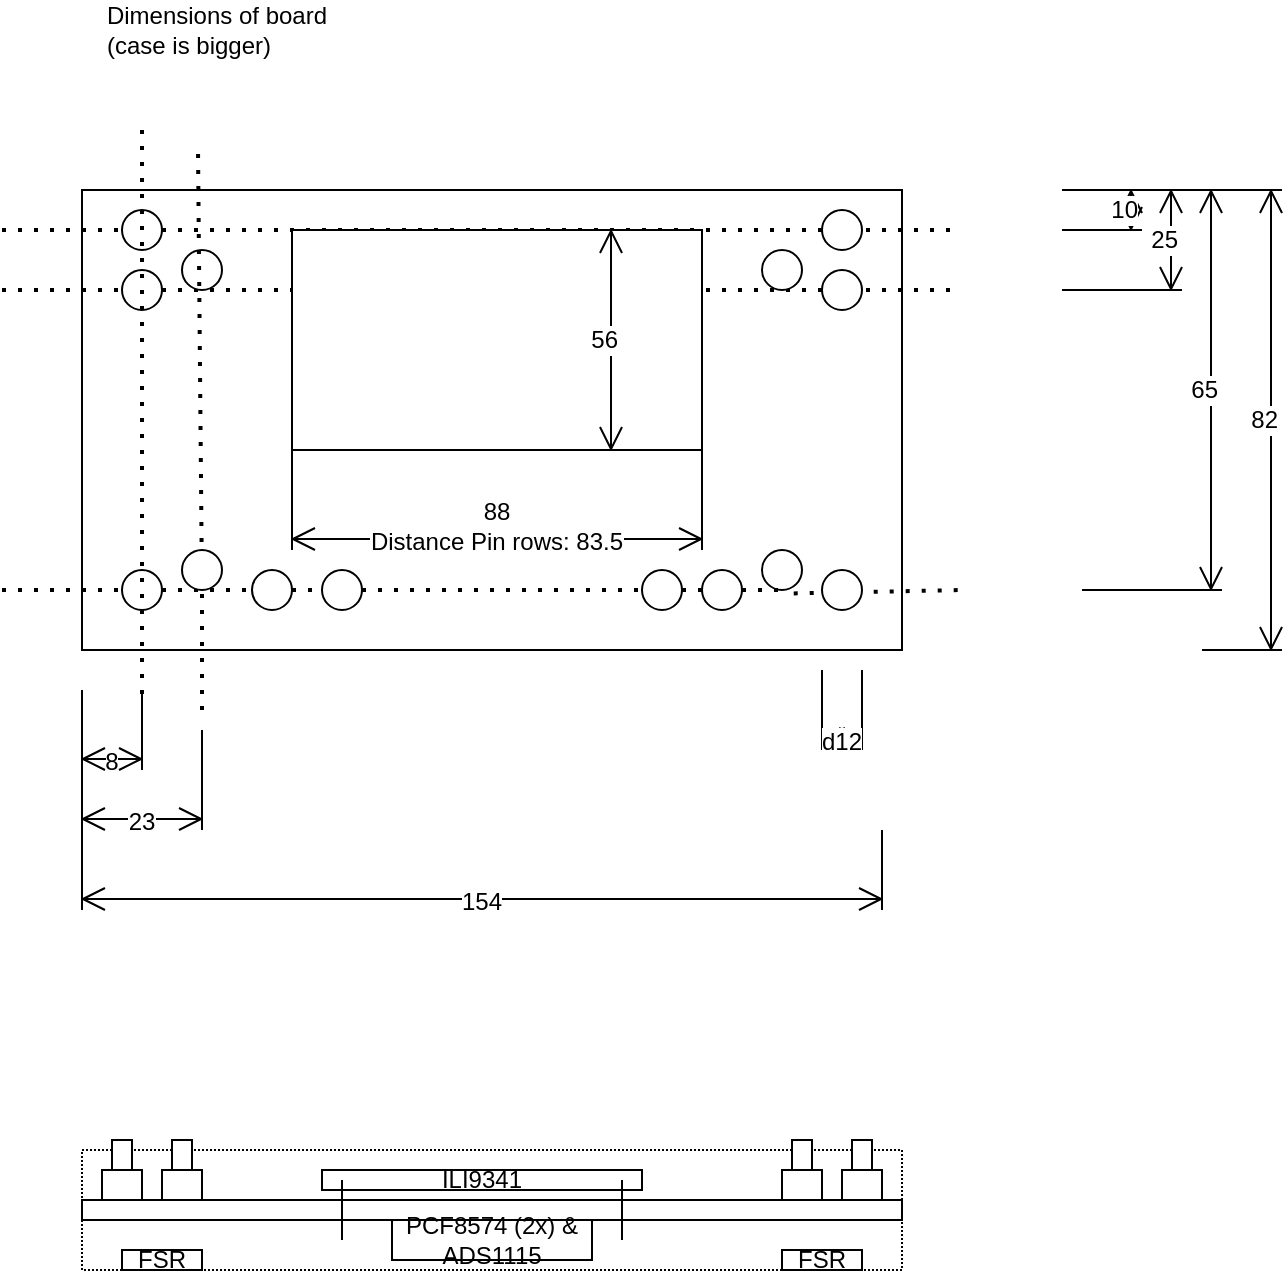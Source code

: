 <mxfile version="14.5.1" type="device"><diagram id="6cher4g6kfnN8Le4Nnab" name="Page-1"><mxGraphModel dx="1332" dy="690" grid="1" gridSize="10" guides="1" tooltips="1" connect="1" arrows="1" fold="1" page="1" pageScale="1" pageWidth="850" pageHeight="1100" math="0" shadow="0"><root><mxCell id="0"/><mxCell id="1" parent="0"/><mxCell id="tQdaQMt0wdEOCWi8yeB5-2" value="" style="rounded=0;whiteSpace=wrap;html=1;" vertex="1" parent="1"><mxGeometry x="200" y="280" width="410" height="230" as="geometry"/></mxCell><mxCell id="tQdaQMt0wdEOCWi8yeB5-3" value="154" style="shape=dimension;whiteSpace=wrap;html=1;align=center;points=[];verticalAlign=bottom;spacingBottom=-5;labelBackgroundColor=#ffffff" vertex="1" parent="1"><mxGeometry x="200" y="600" width="400" height="40" as="geometry"/></mxCell><mxCell id="tQdaQMt0wdEOCWi8yeB5-5" value="82" style="shape=dimension;direction=north;whiteSpace=wrap;html=1;align=right;points=[];verticalAlign=middle;labelBackgroundColor=#ffffff" vertex="1" parent="1"><mxGeometry x="760" y="280" width="40" height="230" as="geometry"/></mxCell><mxCell id="tQdaQMt0wdEOCWi8yeB5-6" value="" style="endArrow=none;dashed=1;html=1;dashPattern=1 3;strokeWidth=2;" edge="1" parent="1" source="tQdaQMt0wdEOCWi8yeB5-12"><mxGeometry width="50" height="50" relative="1" as="geometry"><mxPoint x="160" y="300" as="sourcePoint"/><mxPoint x="640" y="300" as="targetPoint"/></mxGeometry></mxCell><mxCell id="tQdaQMt0wdEOCWi8yeB5-7" value="" style="endArrow=none;dashed=1;html=1;dashPattern=1 3;strokeWidth=2;" edge="1" parent="1" source="tQdaQMt0wdEOCWi8yeB5-14"><mxGeometry width="50" height="50" relative="1" as="geometry"><mxPoint x="160" y="330" as="sourcePoint"/><mxPoint x="640" y="330" as="targetPoint"/></mxGeometry></mxCell><mxCell id="tQdaQMt0wdEOCWi8yeB5-8" value="" style="endArrow=none;dashed=1;html=1;dashPattern=1 3;strokeWidth=2;exitX=0.793;exitY=1.086;exitDx=0;exitDy=0;exitPerimeter=0;" edge="1" parent="1" source="tQdaQMt0wdEOCWi8yeB5-45"><mxGeometry width="50" height="50" relative="1" as="geometry"><mxPoint x="160" y="480" as="sourcePoint"/><mxPoint x="640" y="480" as="targetPoint"/></mxGeometry></mxCell><mxCell id="tQdaQMt0wdEOCWi8yeB5-9" value="25" style="shape=dimension;direction=north;whiteSpace=wrap;html=1;align=right;points=[];verticalAlign=middle;labelBackgroundColor=#ffffff" vertex="1" parent="1"><mxGeometry x="690" y="280" width="60" height="50" as="geometry"/></mxCell><mxCell id="tQdaQMt0wdEOCWi8yeB5-10" value="10" style="shape=dimension;direction=north;whiteSpace=wrap;html=1;align=right;points=[];verticalAlign=middle;labelBackgroundColor=#ffffff" vertex="1" parent="1"><mxGeometry x="690" y="280" width="40" height="20" as="geometry"/></mxCell><mxCell id="tQdaQMt0wdEOCWi8yeB5-11" value="65" style="shape=dimension;direction=north;whiteSpace=wrap;html=1;align=right;points=[];verticalAlign=middle;labelBackgroundColor=#ffffff" vertex="1" parent="1"><mxGeometry x="700" y="280" width="70" height="200" as="geometry"/></mxCell><mxCell id="tQdaQMt0wdEOCWi8yeB5-12" value="" style="ellipse;whiteSpace=wrap;html=1;aspect=fixed;" vertex="1" parent="1"><mxGeometry x="220" y="290" width="20" height="20" as="geometry"/></mxCell><mxCell id="tQdaQMt0wdEOCWi8yeB5-13" value="" style="endArrow=none;dashed=1;html=1;dashPattern=1 3;strokeWidth=2;" edge="1" parent="1" target="tQdaQMt0wdEOCWi8yeB5-12"><mxGeometry width="50" height="50" relative="1" as="geometry"><mxPoint x="160" y="300" as="sourcePoint"/><mxPoint x="640" y="300" as="targetPoint"/></mxGeometry></mxCell><mxCell id="tQdaQMt0wdEOCWi8yeB5-14" value="" style="ellipse;whiteSpace=wrap;html=1;aspect=fixed;" vertex="1" parent="1"><mxGeometry x="220" y="320" width="20" height="20" as="geometry"/></mxCell><mxCell id="tQdaQMt0wdEOCWi8yeB5-15" value="" style="endArrow=none;dashed=1;html=1;dashPattern=1 3;strokeWidth=2;" edge="1" parent="1" target="tQdaQMt0wdEOCWi8yeB5-14"><mxGeometry width="50" height="50" relative="1" as="geometry"><mxPoint x="160" y="330" as="sourcePoint"/><mxPoint x="640" y="330" as="targetPoint"/></mxGeometry></mxCell><mxCell id="tQdaQMt0wdEOCWi8yeB5-16" value="" style="ellipse;whiteSpace=wrap;html=1;aspect=fixed;" vertex="1" parent="1"><mxGeometry x="250" y="310" width="20" height="20" as="geometry"/></mxCell><mxCell id="tQdaQMt0wdEOCWi8yeB5-17" value="" style="ellipse;whiteSpace=wrap;html=1;aspect=fixed;" vertex="1" parent="1"><mxGeometry x="220" y="470" width="20" height="20" as="geometry"/></mxCell><mxCell id="tQdaQMt0wdEOCWi8yeB5-18" value="" style="endArrow=none;dashed=1;html=1;dashPattern=1 3;strokeWidth=2;" edge="1" parent="1" target="tQdaQMt0wdEOCWi8yeB5-17"><mxGeometry width="50" height="50" relative="1" as="geometry"><mxPoint x="160" y="480" as="sourcePoint"/><mxPoint x="640" y="480" as="targetPoint"/></mxGeometry></mxCell><mxCell id="tQdaQMt0wdEOCWi8yeB5-23" value="" style="group" vertex="1" connectable="0" parent="1"><mxGeometry x="570" y="290" width="55" height="200" as="geometry"/></mxCell><mxCell id="tQdaQMt0wdEOCWi8yeB5-19" value="" style="ellipse;whiteSpace=wrap;html=1;aspect=fixed;" vertex="1" parent="tQdaQMt0wdEOCWi8yeB5-23"><mxGeometry width="20" height="20" as="geometry"/></mxCell><mxCell id="tQdaQMt0wdEOCWi8yeB5-20" value="" style="ellipse;whiteSpace=wrap;html=1;aspect=fixed;" vertex="1" parent="tQdaQMt0wdEOCWi8yeB5-23"><mxGeometry y="30" width="20" height="20" as="geometry"/></mxCell><mxCell id="tQdaQMt0wdEOCWi8yeB5-22" value="" style="ellipse;whiteSpace=wrap;html=1;aspect=fixed;" vertex="1" parent="tQdaQMt0wdEOCWi8yeB5-23"><mxGeometry y="180" width="20" height="20" as="geometry"/></mxCell><mxCell id="tQdaQMt0wdEOCWi8yeB5-21" value="" style="ellipse;whiteSpace=wrap;html=1;aspect=fixed;" vertex="1" parent="1"><mxGeometry x="540" y="310" width="20" height="20" as="geometry"/></mxCell><mxCell id="tQdaQMt0wdEOCWi8yeB5-24" value="8" style="shape=dimension;whiteSpace=wrap;html=1;align=center;points=[];verticalAlign=bottom;spacingBottom=-5;labelBackgroundColor=#ffffff" vertex="1" parent="1"><mxGeometry x="200" y="530" width="30" height="40" as="geometry"/></mxCell><mxCell id="tQdaQMt0wdEOCWi8yeB5-25" value="88&lt;br&gt;Distance Pin rows: 83.5" style="shape=dimension;whiteSpace=wrap;html=1;align=center;points=[];verticalAlign=bottom;spacingBottom=-5;labelBackgroundColor=#ffffff" vertex="1" parent="1"><mxGeometry x="305" y="410" width="205" height="50" as="geometry"/></mxCell><mxCell id="tQdaQMt0wdEOCWi8yeB5-26" value="" style="endArrow=none;dashed=1;html=1;dashPattern=1 3;strokeWidth=2;" edge="1" parent="1"><mxGeometry width="50" height="50" relative="1" as="geometry"><mxPoint x="230" y="532" as="sourcePoint"/><mxPoint x="230" y="250" as="targetPoint"/></mxGeometry></mxCell><mxCell id="tQdaQMt0wdEOCWi8yeB5-27" value="" style="endArrow=none;dashed=1;html=1;dashPattern=1 3;strokeWidth=2;exitX=0.5;exitY=1;exitDx=0;exitDy=0;" edge="1" parent="1" source="tQdaQMt0wdEOCWi8yeB5-40"><mxGeometry width="50" height="50" relative="1" as="geometry"><mxPoint x="260" y="540" as="sourcePoint"/><mxPoint x="257.99" y="258" as="targetPoint"/></mxGeometry></mxCell><mxCell id="tQdaQMt0wdEOCWi8yeB5-28" value="" style="rounded=0;whiteSpace=wrap;html=1;" vertex="1" parent="1"><mxGeometry x="305" y="300" width="205" height="110" as="geometry"/></mxCell><mxCell id="tQdaQMt0wdEOCWi8yeB5-30" value="56" style="shape=dimension;direction=north;whiteSpace=wrap;html=1;align=right;points=[];verticalAlign=middle;labelBackgroundColor=#ffffff" vertex="1" parent="1"><mxGeometry x="410" y="300" width="60" height="110" as="geometry"/></mxCell><mxCell id="tQdaQMt0wdEOCWi8yeB5-31" value="23" style="shape=dimension;whiteSpace=wrap;html=1;align=center;points=[];verticalAlign=bottom;spacingBottom=-5;labelBackgroundColor=#ffffff" vertex="1" parent="1"><mxGeometry x="200" y="550" width="60" height="50" as="geometry"/></mxCell><mxCell id="tQdaQMt0wdEOCWi8yeB5-32" value="d12" style="shape=dimension;whiteSpace=wrap;html=1;align=center;points=[];verticalAlign=bottom;spacingBottom=-5;labelBackgroundColor=#ffffff;rounded=0;" vertex="1" parent="1"><mxGeometry x="570" y="520" width="20" height="40" as="geometry"/></mxCell><mxCell id="tQdaQMt0wdEOCWi8yeB5-33" value="" style="rounded=0;whiteSpace=wrap;html=1;dashed=1;dashPattern=1 1;" vertex="1" parent="1"><mxGeometry x="200" y="760" width="410" height="60" as="geometry"/></mxCell><mxCell id="tQdaQMt0wdEOCWi8yeB5-34" value="Dimensions of board&lt;br&gt;&lt;div style=&quot;text-align: left&quot;&gt;&lt;span&gt;(case is bigger)&lt;/span&gt;&lt;/div&gt;" style="text;html=1;strokeColor=none;fillColor=none;align=center;verticalAlign=middle;whiteSpace=wrap;rounded=0;" vertex="1" parent="1"><mxGeometry x="195" y="190" width="145" height="20" as="geometry"/></mxCell><mxCell id="tQdaQMt0wdEOCWi8yeB5-35" value="" style="rounded=0;whiteSpace=wrap;html=1;" vertex="1" parent="1"><mxGeometry x="200" y="785" width="410" height="10" as="geometry"/></mxCell><mxCell id="tQdaQMt0wdEOCWi8yeB5-37" value="ILI9341" style="rounded=0;whiteSpace=wrap;html=1;" vertex="1" parent="1"><mxGeometry x="320" y="770" width="160" height="10" as="geometry"/></mxCell><mxCell id="tQdaQMt0wdEOCWi8yeB5-38" value="" style="endArrow=none;html=1;" edge="1" parent="1"><mxGeometry width="50" height="50" relative="1" as="geometry"><mxPoint x="330" y="805" as="sourcePoint"/><mxPoint x="330" y="775" as="targetPoint"/></mxGeometry></mxCell><mxCell id="tQdaQMt0wdEOCWi8yeB5-39" value="" style="endArrow=none;html=1;" edge="1" parent="1"><mxGeometry width="50" height="50" relative="1" as="geometry"><mxPoint x="470" y="805" as="sourcePoint"/><mxPoint x="470" y="775" as="targetPoint"/></mxGeometry></mxCell><mxCell id="tQdaQMt0wdEOCWi8yeB5-41" value="" style="ellipse;whiteSpace=wrap;html=1;aspect=fixed;" vertex="1" parent="1"><mxGeometry x="285" y="470" width="20" height="20" as="geometry"/></mxCell><mxCell id="tQdaQMt0wdEOCWi8yeB5-42" value="" style="endArrow=none;dashed=1;html=1;dashPattern=1 3;strokeWidth=2;" edge="1" parent="1" source="tQdaQMt0wdEOCWi8yeB5-17" target="tQdaQMt0wdEOCWi8yeB5-41"><mxGeometry width="50" height="50" relative="1" as="geometry"><mxPoint x="240" y="480" as="sourcePoint"/><mxPoint x="640" y="480" as="targetPoint"/></mxGeometry></mxCell><mxCell id="tQdaQMt0wdEOCWi8yeB5-43" value="" style="ellipse;whiteSpace=wrap;html=1;aspect=fixed;" vertex="1" parent="1"><mxGeometry x="320" y="470" width="20" height="20" as="geometry"/></mxCell><mxCell id="tQdaQMt0wdEOCWi8yeB5-44" value="" style="endArrow=none;dashed=1;html=1;dashPattern=1 3;strokeWidth=2;" edge="1" parent="1" source="tQdaQMt0wdEOCWi8yeB5-41" target="tQdaQMt0wdEOCWi8yeB5-43"><mxGeometry width="50" height="50" relative="1" as="geometry"><mxPoint x="305" y="480" as="sourcePoint"/><mxPoint x="640" y="480" as="targetPoint"/></mxGeometry></mxCell><mxCell id="tQdaQMt0wdEOCWi8yeB5-45" value="" style="ellipse;whiteSpace=wrap;html=1;aspect=fixed;" vertex="1" parent="1"><mxGeometry x="540" y="460" width="20" height="20" as="geometry"/></mxCell><mxCell id="tQdaQMt0wdEOCWi8yeB5-46" value="" style="endArrow=none;dashed=1;html=1;dashPattern=1 3;strokeWidth=2;entryX=0.5;entryY=1;entryDx=0;entryDy=0;" edge="1" parent="1" source="tQdaQMt0wdEOCWi8yeB5-47" target="tQdaQMt0wdEOCWi8yeB5-45"><mxGeometry width="50" height="50" relative="1" as="geometry"><mxPoint x="340" y="480" as="sourcePoint"/><mxPoint x="640" y="480" as="targetPoint"/></mxGeometry></mxCell><mxCell id="tQdaQMt0wdEOCWi8yeB5-47" value="" style="ellipse;whiteSpace=wrap;html=1;aspect=fixed;" vertex="1" parent="1"><mxGeometry x="510" y="470" width="20" height="20" as="geometry"/></mxCell><mxCell id="tQdaQMt0wdEOCWi8yeB5-48" value="" style="endArrow=none;dashed=1;html=1;dashPattern=1 3;strokeWidth=2;" edge="1" parent="1" source="tQdaQMt0wdEOCWi8yeB5-49" target="tQdaQMt0wdEOCWi8yeB5-47"><mxGeometry width="50" height="50" relative="1" as="geometry"><mxPoint x="340" y="480" as="sourcePoint"/><mxPoint x="540" y="480" as="targetPoint"/></mxGeometry></mxCell><mxCell id="tQdaQMt0wdEOCWi8yeB5-49" value="" style="ellipse;whiteSpace=wrap;html=1;aspect=fixed;" vertex="1" parent="1"><mxGeometry x="480" y="470" width="20" height="20" as="geometry"/></mxCell><mxCell id="tQdaQMt0wdEOCWi8yeB5-50" value="" style="endArrow=none;dashed=1;html=1;dashPattern=1 3;strokeWidth=2;" edge="1" parent="1" source="tQdaQMt0wdEOCWi8yeB5-43" target="tQdaQMt0wdEOCWi8yeB5-49"><mxGeometry width="50" height="50" relative="1" as="geometry"><mxPoint x="340" y="480" as="sourcePoint"/><mxPoint x="510" y="480" as="targetPoint"/></mxGeometry></mxCell><mxCell id="tQdaQMt0wdEOCWi8yeB5-40" value="" style="ellipse;whiteSpace=wrap;html=1;aspect=fixed;" vertex="1" parent="1"><mxGeometry x="250" y="460" width="20" height="20" as="geometry"/></mxCell><mxCell id="tQdaQMt0wdEOCWi8yeB5-51" value="" style="endArrow=none;dashed=1;html=1;dashPattern=1 3;strokeWidth=2;exitX=1.067;exitY=0.05;exitDx=0;exitDy=0;exitPerimeter=0;" edge="1" parent="1" target="tQdaQMt0wdEOCWi8yeB5-40"><mxGeometry width="50" height="50" relative="1" as="geometry"><mxPoint x="260" y="540" as="sourcePoint"/><mxPoint x="257.99" y="258" as="targetPoint"/></mxGeometry></mxCell><mxCell id="tQdaQMt0wdEOCWi8yeB5-52" value="" style="rounded=0;whiteSpace=wrap;html=1;" vertex="1" parent="1"><mxGeometry x="210" y="770" width="20" height="15" as="geometry"/></mxCell><mxCell id="tQdaQMt0wdEOCWi8yeB5-53" value="" style="rounded=0;whiteSpace=wrap;html=1;" vertex="1" parent="1"><mxGeometry x="215" y="755" width="10" height="15" as="geometry"/></mxCell><mxCell id="tQdaQMt0wdEOCWi8yeB5-54" value="" style="rounded=0;whiteSpace=wrap;html=1;" vertex="1" parent="1"><mxGeometry x="580" y="770" width="20" height="15" as="geometry"/></mxCell><mxCell id="tQdaQMt0wdEOCWi8yeB5-55" value="" style="rounded=0;whiteSpace=wrap;html=1;" vertex="1" parent="1"><mxGeometry x="585" y="755" width="10" height="15" as="geometry"/></mxCell><mxCell id="tQdaQMt0wdEOCWi8yeB5-56" value="" style="rounded=0;whiteSpace=wrap;html=1;" vertex="1" parent="1"><mxGeometry x="240" y="770" width="20" height="15" as="geometry"/></mxCell><mxCell id="tQdaQMt0wdEOCWi8yeB5-57" value="" style="rounded=0;whiteSpace=wrap;html=1;" vertex="1" parent="1"><mxGeometry x="245" y="755" width="10" height="15" as="geometry"/></mxCell><mxCell id="tQdaQMt0wdEOCWi8yeB5-58" value="" style="rounded=0;whiteSpace=wrap;html=1;" vertex="1" parent="1"><mxGeometry x="550" y="770" width="20" height="15" as="geometry"/></mxCell><mxCell id="tQdaQMt0wdEOCWi8yeB5-59" value="" style="rounded=0;whiteSpace=wrap;html=1;" vertex="1" parent="1"><mxGeometry x="555" y="755" width="10" height="15" as="geometry"/></mxCell><mxCell id="tQdaQMt0wdEOCWi8yeB5-60" value="PCF8574 (2x) &amp;amp; ADS1115" style="rounded=0;whiteSpace=wrap;html=1;" vertex="1" parent="1"><mxGeometry x="355" y="795" width="100" height="20" as="geometry"/></mxCell><mxCell id="tQdaQMt0wdEOCWi8yeB5-61" value="FSR" style="rounded=0;whiteSpace=wrap;html=1;" vertex="1" parent="1"><mxGeometry x="220" y="810" width="40" height="10" as="geometry"/></mxCell><mxCell id="tQdaQMt0wdEOCWi8yeB5-62" value="FSR" style="rounded=0;whiteSpace=wrap;html=1;" vertex="1" parent="1"><mxGeometry x="550" y="810" width="40" height="10" as="geometry"/></mxCell></root></mxGraphModel></diagram></mxfile>